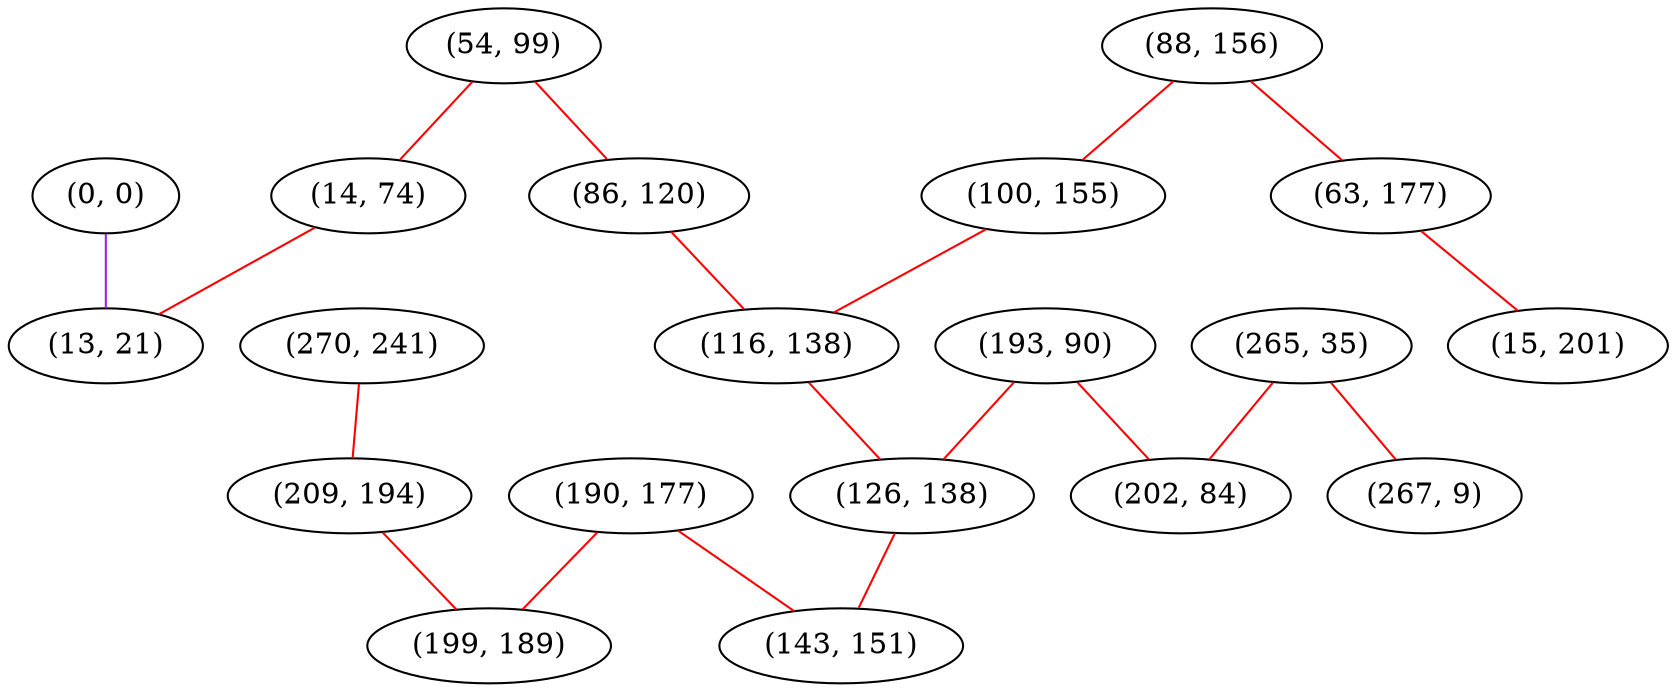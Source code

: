 graph "" {
"(54, 99)";
"(270, 241)";
"(14, 74)";
"(0, 0)";
"(86, 120)";
"(88, 156)";
"(193, 90)";
"(265, 35)";
"(100, 155)";
"(63, 177)";
"(209, 194)";
"(116, 138)";
"(190, 177)";
"(126, 138)";
"(202, 84)";
"(15, 201)";
"(267, 9)";
"(199, 189)";
"(13, 21)";
"(143, 151)";
"(54, 99)" -- "(14, 74)"  [color=red, key=0, weight=1];
"(54, 99)" -- "(86, 120)"  [color=red, key=0, weight=1];
"(270, 241)" -- "(209, 194)"  [color=red, key=0, weight=1];
"(14, 74)" -- "(13, 21)"  [color=red, key=0, weight=1];
"(0, 0)" -- "(13, 21)"  [color=purple, key=0, weight=4];
"(86, 120)" -- "(116, 138)"  [color=red, key=0, weight=1];
"(88, 156)" -- "(100, 155)"  [color=red, key=0, weight=1];
"(88, 156)" -- "(63, 177)"  [color=red, key=0, weight=1];
"(193, 90)" -- "(126, 138)"  [color=red, key=0, weight=1];
"(193, 90)" -- "(202, 84)"  [color=red, key=0, weight=1];
"(265, 35)" -- "(267, 9)"  [color=red, key=0, weight=1];
"(265, 35)" -- "(202, 84)"  [color=red, key=0, weight=1];
"(100, 155)" -- "(116, 138)"  [color=red, key=0, weight=1];
"(63, 177)" -- "(15, 201)"  [color=red, key=0, weight=1];
"(209, 194)" -- "(199, 189)"  [color=red, key=0, weight=1];
"(116, 138)" -- "(126, 138)"  [color=red, key=0, weight=1];
"(190, 177)" -- "(199, 189)"  [color=red, key=0, weight=1];
"(190, 177)" -- "(143, 151)"  [color=red, key=0, weight=1];
"(126, 138)" -- "(143, 151)"  [color=red, key=0, weight=1];
}
